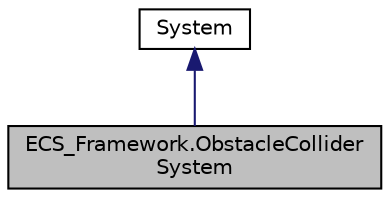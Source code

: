 digraph "ECS_Framework.ObstacleColliderSystem"
{
 // LATEX_PDF_SIZE
  edge [fontname="Helvetica",fontsize="10",labelfontname="Helvetica",labelfontsize="10"];
  node [fontname="Helvetica",fontsize="10",shape=record];
  Node1 [label="ECS_Framework.ObstacleCollider\lSystem",height=0.2,width=0.4,color="black", fillcolor="grey75", style="filled", fontcolor="black",tooltip="System that manages collision detection and resolution between entities and level obstacles."];
  Node2 -> Node1 [dir="back",color="midnightblue",fontsize="10",style="solid",fontname="Helvetica"];
  Node2 [label="System",height=0.2,width=0.4,color="black", fillcolor="white", style="filled",URL="$classECS__Framework_1_1System.html",tooltip="An abstract base class for systems in the game."];
}
